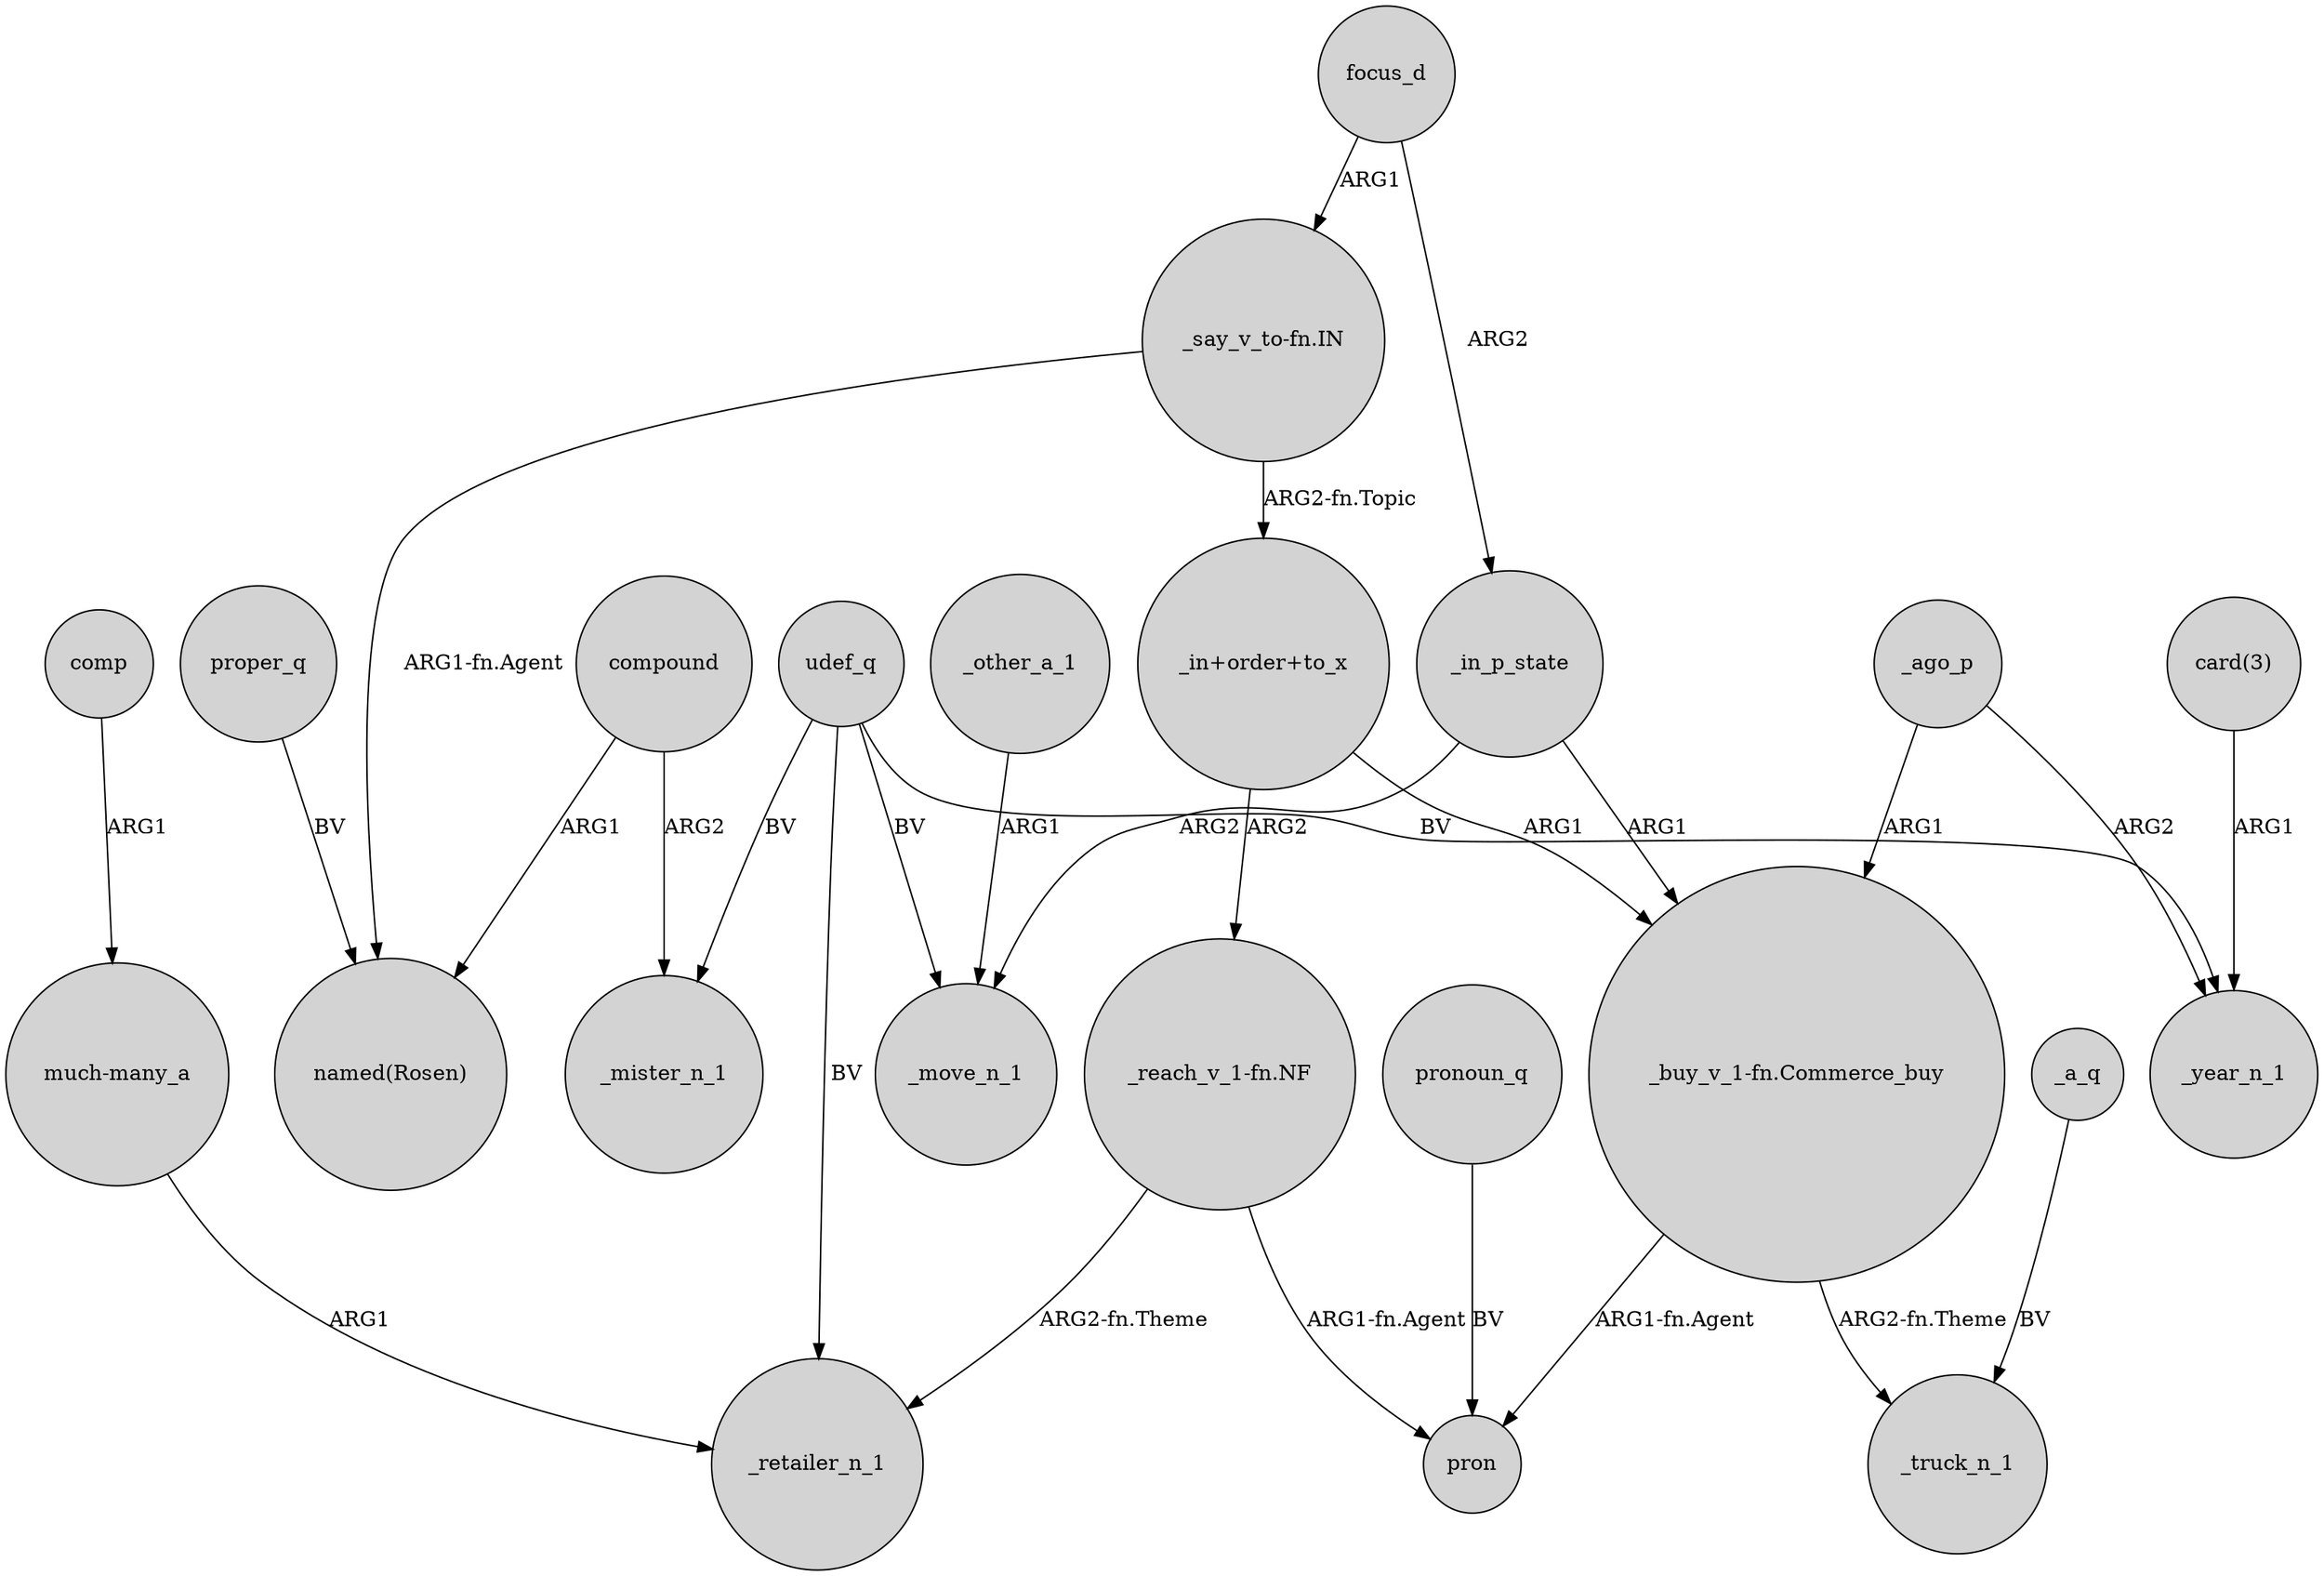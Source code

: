 digraph {
	node [shape=circle style=filled]
	"_reach_v_1-fn.NF" -> _retailer_n_1 [label="ARG2-fn.Theme"]
	"_buy_v_1-fn.Commerce_buy" -> pron [label="ARG1-fn.Agent"]
	compound -> _mister_n_1 [label=ARG2]
	udef_q -> _move_n_1 [label=BV]
	focus_d -> _in_p_state [label=ARG2]
	compound -> "named(Rosen)" [label=ARG1]
	proper_q -> "named(Rosen)" [label=BV]
	_in_p_state -> _move_n_1 [label=ARG2]
	udef_q -> _mister_n_1 [label=BV]
	"_in+order+to_x" -> "_buy_v_1-fn.Commerce_buy" [label=ARG1]
	"_say_v_to-fn.IN" -> "named(Rosen)" [label="ARG1-fn.Agent"]
	_in_p_state -> "_buy_v_1-fn.Commerce_buy" [label=ARG1]
	"_say_v_to-fn.IN" -> "_in+order+to_x" [label="ARG2-fn.Topic"]
	"_in+order+to_x" -> "_reach_v_1-fn.NF" [label=ARG2]
	pronoun_q -> pron [label=BV]
	_ago_p -> _year_n_1 [label=ARG2]
	comp -> "much-many_a" [label=ARG1]
	"_buy_v_1-fn.Commerce_buy" -> _truck_n_1 [label="ARG2-fn.Theme"]
	_other_a_1 -> _move_n_1 [label=ARG1]
	"card(3)" -> _year_n_1 [label=ARG1]
	"_reach_v_1-fn.NF" -> pron [label="ARG1-fn.Agent"]
	_ago_p -> "_buy_v_1-fn.Commerce_buy" [label=ARG1]
	_a_q -> _truck_n_1 [label=BV]
	"much-many_a" -> _retailer_n_1 [label=ARG1]
	udef_q -> _year_n_1 [label=BV]
	udef_q -> _retailer_n_1 [label=BV]
	focus_d -> "_say_v_to-fn.IN" [label=ARG1]
}
